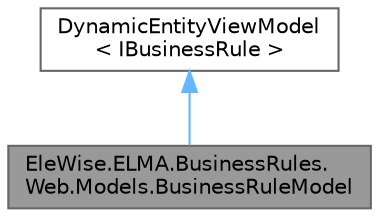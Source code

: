 digraph "EleWise.ELMA.BusinessRules.Web.Models.BusinessRuleModel"
{
 // LATEX_PDF_SIZE
  bgcolor="transparent";
  edge [fontname=Helvetica,fontsize=10,labelfontname=Helvetica,labelfontsize=10];
  node [fontname=Helvetica,fontsize=10,shape=box,height=0.2,width=0.4];
  Node1 [id="Node000001",label="EleWise.ELMA.BusinessRules.\lWeb.Models.BusinessRuleModel",height=0.2,width=0.4,color="gray40", fillcolor="grey60", style="filled", fontcolor="black",tooltip="Модель сущности IBusinessRule"];
  Node2 -> Node1 [id="edge1_Node000001_Node000002",dir="back",color="steelblue1",style="solid",tooltip=" "];
  Node2 [id="Node000002",label="DynamicEntityViewModel\l\< IBusinessRule \>",height=0.2,width=0.4,color="gray40", fillcolor="white", style="filled",tooltip=" "];
}
